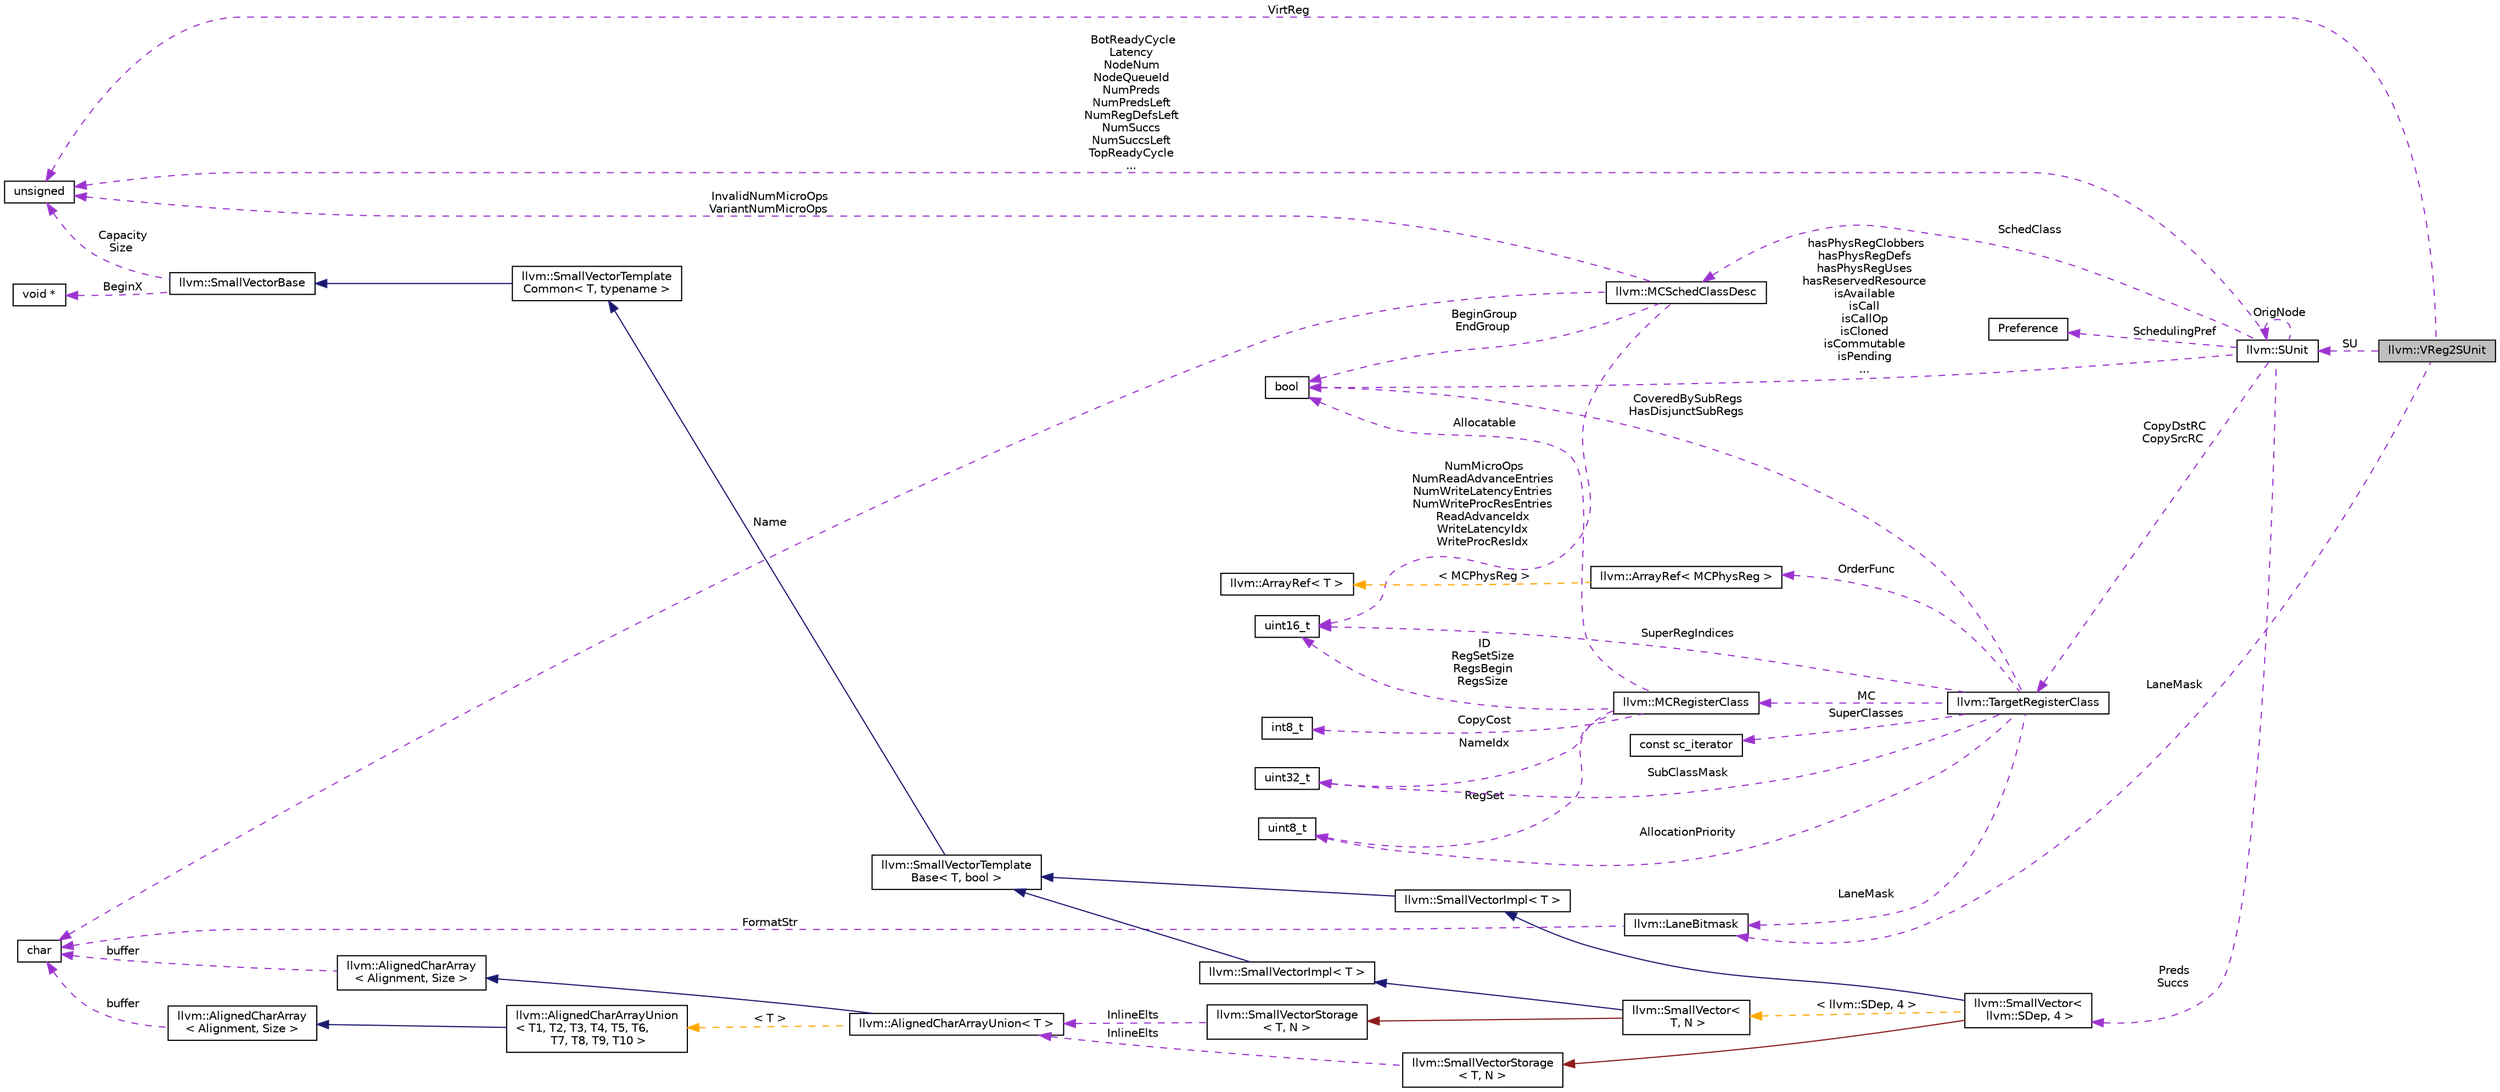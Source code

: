 digraph "llvm::VReg2SUnit"
{
 // LATEX_PDF_SIZE
  bgcolor="transparent";
  edge [fontname="Helvetica",fontsize="10",labelfontname="Helvetica",labelfontsize="10"];
  node [fontname="Helvetica",fontsize="10",shape="box"];
  rankdir="LR";
  Node1 [label="llvm::VReg2SUnit",height=0.2,width=0.4,color="black", fillcolor="grey75", style="filled", fontcolor="black",tooltip="An individual mapping from virtual register number to SUnit."];
  Node2 -> Node1 [dir="back",color="darkorchid3",fontsize="10",style="dashed",label=" VirtReg" ,fontname="Helvetica"];
  Node2 [label="unsigned",height=0.2,width=0.4,color="black",URL="$classunsigned.html",tooltip=" "];
  Node3 -> Node1 [dir="back",color="darkorchid3",fontsize="10",style="dashed",label=" LaneMask" ,fontname="Helvetica"];
  Node3 [label="llvm::LaneBitmask",height=0.2,width=0.4,color="black",URL="$structllvm_1_1LaneBitmask.html",tooltip=" "];
  Node4 -> Node3 [dir="back",color="darkorchid3",fontsize="10",style="dashed",label=" FormatStr" ,fontname="Helvetica"];
  Node4 [label="char",height=0.2,width=0.4,color="black",URL="$classchar.html",tooltip=" "];
  Node5 -> Node1 [dir="back",color="darkorchid3",fontsize="10",style="dashed",label=" SU" ,fontname="Helvetica"];
  Node5 [label="llvm::SUnit",height=0.2,width=0.4,color="black",URL="$classllvm_1_1SUnit.html",tooltip="Scheduling unit. This is a node in the scheduling DAG."];
  Node5 -> Node5 [dir="back",color="darkorchid3",fontsize="10",style="dashed",label=" OrigNode" ,fontname="Helvetica"];
  Node6 -> Node5 [dir="back",color="darkorchid3",fontsize="10",style="dashed",label=" SchedClass" ,fontname="Helvetica"];
  Node6 [label="llvm::MCSchedClassDesc",height=0.2,width=0.4,color="black",URL="$structllvm_1_1MCSchedClassDesc.html",tooltip="Summarize the scheduling resources required for an instruction of a particular scheduling class."];
  Node2 -> Node6 [dir="back",color="darkorchid3",fontsize="10",style="dashed",label=" InvalidNumMicroOps\nVariantNumMicroOps" ,fontname="Helvetica"];
  Node4 -> Node6 [dir="back",color="darkorchid3",fontsize="10",style="dashed",label=" Name" ,fontname="Helvetica"];
  Node7 -> Node6 [dir="back",color="darkorchid3",fontsize="10",style="dashed",label=" NumMicroOps\nNumReadAdvanceEntries\nNumWriteLatencyEntries\nNumWriteProcResEntries\nReadAdvanceIdx\nWriteLatencyIdx\nWriteProcResIdx" ,fontname="Helvetica"];
  Node7 [label="uint16_t",height=0.2,width=0.4,color="black",tooltip=" "];
  Node8 -> Node6 [dir="back",color="darkorchid3",fontsize="10",style="dashed",label=" BeginGroup\nEndGroup" ,fontname="Helvetica"];
  Node8 [label="bool",height=0.2,width=0.4,color="black",URL="$classbool.html",tooltip=" "];
  Node9 -> Node5 [dir="back",color="darkorchid3",fontsize="10",style="dashed",label=" Preds\nSuccs" ,fontname="Helvetica"];
  Node9 [label="llvm::SmallVector\<\l llvm::SDep, 4 \>",height=0.2,width=0.4,color="black",URL="$classllvm_1_1SmallVector.html",tooltip=" "];
  Node10 -> Node9 [dir="back",color="midnightblue",fontsize="10",style="solid",fontname="Helvetica"];
  Node10 [label="llvm::SmallVectorImpl\< T \>",height=0.2,width=0.4,color="black",URL="$classllvm_1_1SmallVectorImpl.html",tooltip="This class consists of common code factored out of the SmallVector class to reduce code duplication b..."];
  Node11 -> Node10 [dir="back",color="midnightblue",fontsize="10",style="solid",fontname="Helvetica"];
  Node11 [label="llvm::SmallVectorTemplate\lBase\< T, bool \>",height=0.2,width=0.4,color="black",URL="$classllvm_1_1SmallVectorTemplateBase.html",tooltip="SmallVectorTemplateBase<TriviallyCopyable = false> - This is where we put method implementations that..."];
  Node12 -> Node11 [dir="back",color="midnightblue",fontsize="10",style="solid",fontname="Helvetica"];
  Node12 [label="llvm::SmallVectorTemplate\lCommon\< T, typename \>",height=0.2,width=0.4,color="black",URL="$classllvm_1_1SmallVectorTemplateCommon.html",tooltip="This is the part of SmallVectorTemplateBase which does not depend on whether the type T is a POD."];
  Node13 -> Node12 [dir="back",color="midnightblue",fontsize="10",style="solid",fontname="Helvetica"];
  Node13 [label="llvm::SmallVectorBase",height=0.2,width=0.4,color="black",URL="$classllvm_1_1SmallVectorBase.html",tooltip="This is all the non-templated stuff common to all SmallVectors."];
  Node14 -> Node13 [dir="back",color="darkorchid3",fontsize="10",style="dashed",label=" BeginX" ,fontname="Helvetica"];
  Node14 [label="void *",height=0.2,width=0.4,color="black",tooltip=" "];
  Node2 -> Node13 [dir="back",color="darkorchid3",fontsize="10",style="dashed",label=" Capacity\nSize" ,fontname="Helvetica"];
  Node15 -> Node9 [dir="back",color="firebrick4",fontsize="10",style="solid",fontname="Helvetica"];
  Node15 [label="llvm::SmallVectorStorage\l\< T, N \>",height=0.2,width=0.4,color="black",URL="$structllvm_1_1SmallVectorStorage.html",tooltip="Storage for the SmallVector elements."];
  Node16 -> Node15 [dir="back",color="darkorchid3",fontsize="10",style="dashed",label=" InlineElts" ,fontname="Helvetica"];
  Node16 [label="llvm::AlignedCharArrayUnion\< T \>",height=0.2,width=0.4,color="black",URL="$structllvm_1_1AlignedCharArrayUnion.html",tooltip=" "];
  Node17 -> Node16 [dir="back",color="midnightblue",fontsize="10",style="solid",fontname="Helvetica"];
  Node17 [label="llvm::AlignedCharArray\l\< Alignment, Size \>",height=0.2,width=0.4,color="black",URL="$structllvm_1_1AlignedCharArray.html",tooltip="Helper for building an aligned character array type."];
  Node4 -> Node17 [dir="back",color="darkorchid3",fontsize="10",style="dashed",label=" buffer" ,fontname="Helvetica"];
  Node18 -> Node16 [dir="back",color="orange",fontsize="10",style="dashed",label=" \< T \>" ,fontname="Helvetica"];
  Node18 [label="llvm::AlignedCharArrayUnion\l\< T1, T2, T3, T4, T5, T6,\l T7, T8, T9, T10 \>",height=0.2,width=0.4,color="black",URL="$structllvm_1_1AlignedCharArrayUnion.html",tooltip="This union template exposes a suitably aligned and sized character array member which can hold elemen..."];
  Node19 -> Node18 [dir="back",color="midnightblue",fontsize="10",style="solid",fontname="Helvetica"];
  Node19 [label="llvm::AlignedCharArray\l\< Alignment, Size \>",height=0.2,width=0.4,color="black",URL="$structllvm_1_1AlignedCharArray.html",tooltip="Helper for building an aligned character array type."];
  Node4 -> Node19 [dir="back",color="darkorchid3",fontsize="10",style="dashed",label=" buffer" ,fontname="Helvetica"];
  Node20 -> Node9 [dir="back",color="orange",fontsize="10",style="dashed",label=" \< llvm::SDep, 4 \>" ,fontname="Helvetica"];
  Node20 [label="llvm::SmallVector\<\l T, N \>",height=0.2,width=0.4,color="black",URL="$classllvm_1_1SmallVector.html",tooltip="This is a 'vector' (really, a variable-sized array), optimized for the case when the array is small."];
  Node21 -> Node20 [dir="back",color="midnightblue",fontsize="10",style="solid",fontname="Helvetica"];
  Node21 [label="llvm::SmallVectorImpl\< T \>",height=0.2,width=0.4,color="black",URL="$classllvm_1_1SmallVectorImpl.html",tooltip="This class consists of common code factored out of the SmallVector class to reduce code duplication b..."];
  Node11 -> Node21 [dir="back",color="midnightblue",fontsize="10",style="solid",fontname="Helvetica"];
  Node22 -> Node20 [dir="back",color="firebrick4",fontsize="10",style="solid",fontname="Helvetica"];
  Node22 [label="llvm::SmallVectorStorage\l\< T, N \>",height=0.2,width=0.4,color="black",URL="$structllvm_1_1SmallVectorStorage.html",tooltip="Storage for the SmallVector elements."];
  Node16 -> Node22 [dir="back",color="darkorchid3",fontsize="10",style="dashed",label=" InlineElts" ,fontname="Helvetica"];
  Node2 -> Node5 [dir="back",color="darkorchid3",fontsize="10",style="dashed",label=" BotReadyCycle\nLatency\nNodeNum\nNodeQueueId\nNumPreds\nNumPredsLeft\nNumRegDefsLeft\nNumSuccs\nNumSuccsLeft\nTopReadyCycle\n..." ,fontname="Helvetica"];
  Node8 -> Node5 [dir="back",color="darkorchid3",fontsize="10",style="dashed",label=" hasPhysRegClobbers\nhasPhysRegDefs\nhasPhysRegUses\nhasReservedResource\nisAvailable\nisCall\nisCallOp\nisCloned\nisCommutable\nisPending\n..." ,fontname="Helvetica"];
  Node23 -> Node5 [dir="back",color="darkorchid3",fontsize="10",style="dashed",label=" SchedulingPref" ,fontname="Helvetica"];
  Node23 [label="Preference",height=0.2,width=0.4,color="black",tooltip=" "];
  Node24 -> Node5 [dir="back",color="darkorchid3",fontsize="10",style="dashed",label=" CopyDstRC\nCopySrcRC" ,fontname="Helvetica"];
  Node24 [label="llvm::TargetRegisterClass",height=0.2,width=0.4,color="black",URL="$classllvm_1_1TargetRegisterClass.html",tooltip=" "];
  Node25 -> Node24 [dir="back",color="darkorchid3",fontsize="10",style="dashed",label=" MC" ,fontname="Helvetica"];
  Node25 [label="llvm::MCRegisterClass",height=0.2,width=0.4,color="black",URL="$classllvm_1_1MCRegisterClass.html",tooltip="MCRegisterClass - Base class of TargetRegisterClass."];
  Node7 -> Node25 [dir="back",color="darkorchid3",fontsize="10",style="dashed",label=" ID\nRegSetSize\nRegsBegin\nRegsSize" ,fontname="Helvetica"];
  Node26 -> Node25 [dir="back",color="darkorchid3",fontsize="10",style="dashed",label=" RegSet" ,fontname="Helvetica"];
  Node26 [label="uint8_t",height=0.2,width=0.4,color="black",tooltip=" "];
  Node27 -> Node25 [dir="back",color="darkorchid3",fontsize="10",style="dashed",label=" NameIdx" ,fontname="Helvetica"];
  Node27 [label="uint32_t",height=0.2,width=0.4,color="black",URL="$classuint32__t.html",tooltip=" "];
  Node28 -> Node25 [dir="back",color="darkorchid3",fontsize="10",style="dashed",label=" CopyCost" ,fontname="Helvetica"];
  Node28 [label="int8_t",height=0.2,width=0.4,color="black",tooltip=" "];
  Node8 -> Node25 [dir="back",color="darkorchid3",fontsize="10",style="dashed",label=" Allocatable" ,fontname="Helvetica"];
  Node27 -> Node24 [dir="back",color="darkorchid3",fontsize="10",style="dashed",label=" SubClassMask" ,fontname="Helvetica"];
  Node7 -> Node24 [dir="back",color="darkorchid3",fontsize="10",style="dashed",label=" SuperRegIndices" ,fontname="Helvetica"];
  Node3 -> Node24 [dir="back",color="darkorchid3",fontsize="10",style="dashed",label=" LaneMask" ,fontname="Helvetica"];
  Node26 -> Node24 [dir="back",color="darkorchid3",fontsize="10",style="dashed",label=" AllocationPriority" ,fontname="Helvetica"];
  Node8 -> Node24 [dir="back",color="darkorchid3",fontsize="10",style="dashed",label=" CoveredBySubRegs\nHasDisjunctSubRegs" ,fontname="Helvetica"];
  Node29 -> Node24 [dir="back",color="darkorchid3",fontsize="10",style="dashed",label=" SuperClasses" ,fontname="Helvetica"];
  Node29 [label="const sc_iterator",height=0.2,width=0.4,color="black",tooltip=" "];
  Node30 -> Node24 [dir="back",color="darkorchid3",fontsize="10",style="dashed",label=" OrderFunc" ,fontname="Helvetica"];
  Node30 [label="llvm::ArrayRef\< MCPhysReg \>",height=0.2,width=0.4,color="black",URL="$classllvm_1_1ArrayRef.html",tooltip=" "];
  Node31 -> Node30 [dir="back",color="orange",fontsize="10",style="dashed",label=" \< MCPhysReg \>" ,fontname="Helvetica"];
  Node31 [label="llvm::ArrayRef\< T \>",height=0.2,width=0.4,color="black",URL="$classllvm_1_1ArrayRef.html",tooltip="ArrayRef - Represent a constant reference to an array (0 or more elements consecutively in memory),..."];
}
